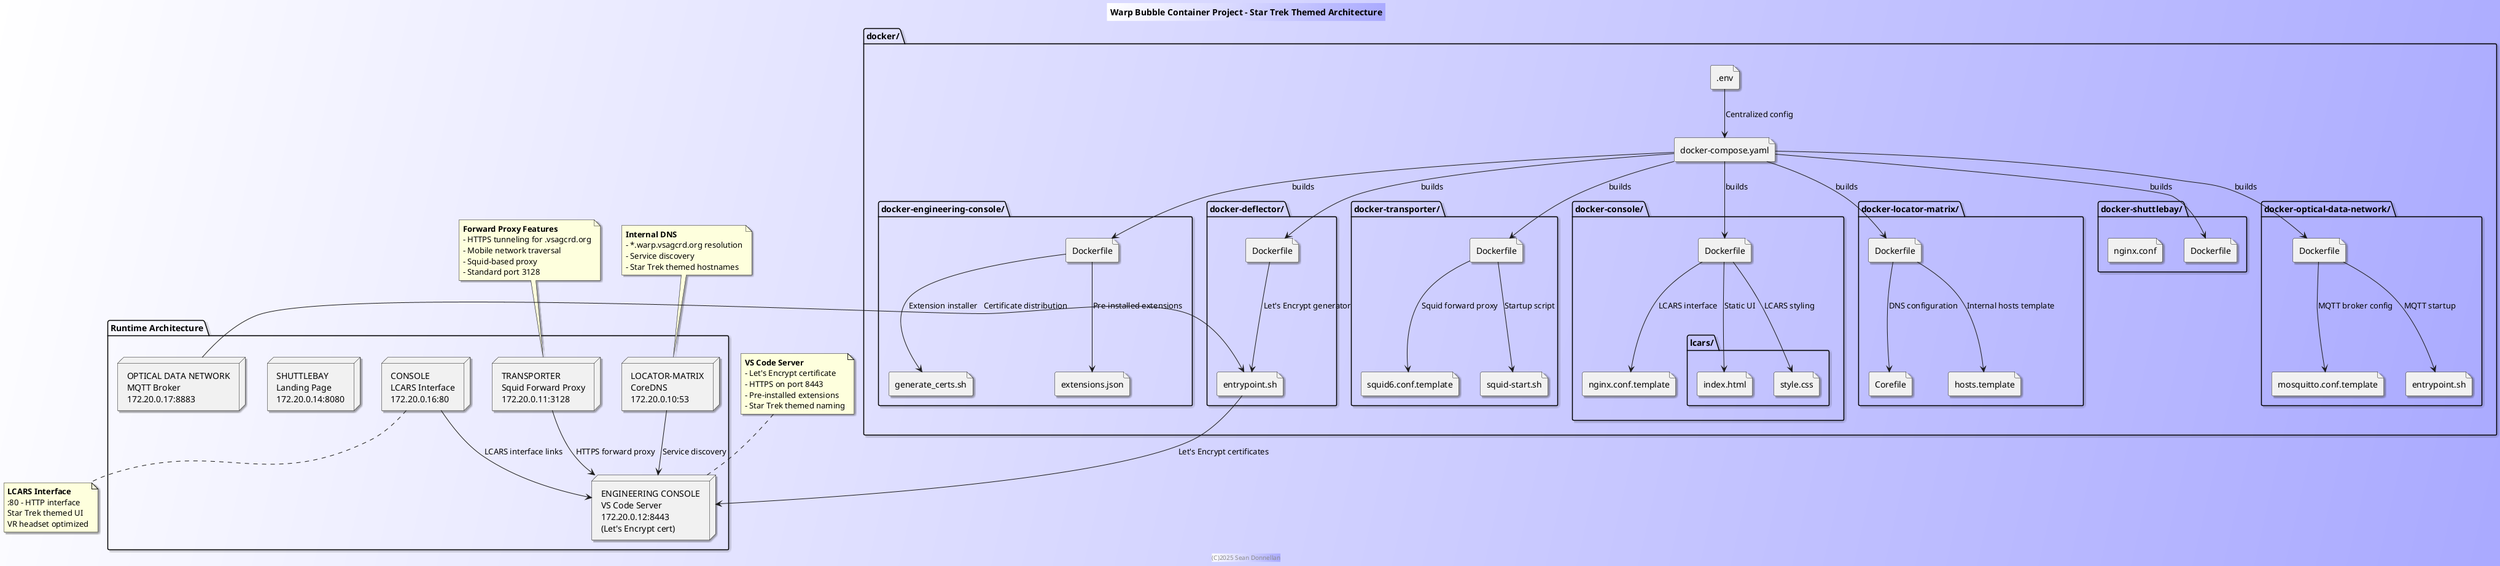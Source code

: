@startuml config-overview
title Warp Bubble Container Project - Star Trek Themed Architecture
footer (C)2025 Sean Donnellan

skinparam shadowing 1
skinparam BackgroundColor #fff/aaf
skinparam participantBackgroundColor #fff/aaf

package "docker/" {
  file "docker-compose.yaml" as compose
  file ".env" as central_env
  
  package "docker-engineering-console/" {
    file "Dockerfile" as engineering_docker
    file "generate_certs.sh" as cert_script
    file "extensions.json" as extensions
  }
  
  package "docker-deflector/" {
    file "Dockerfile" as deflector_docker
    file "entrypoint.sh" as deflector_entry
  }
  
  package "docker-transporter/" {
    file "Dockerfile" as transporter_docker
    file "squid6.conf.template" as squid_config
    file "squid-start.sh" as squid_start
  }
  
  package "docker-console/" {
    file "Dockerfile" as console_docker
    file "nginx.conf.template" as nginx_lcars
    package "lcars/" {
      file "index.html" as lcars_html
      file "style.css" as lcars_css
    }
  }
  
  package "docker-locator-matrix/" {
    file "Dockerfile" as locator_docker
    file "Corefile" as coredns_config
    file "hosts.template" as coredns_hosts
  }
  
  package "docker-shuttlebay/" {
    file "Dockerfile" as shuttlebay_docker
    file "nginx.conf" as shuttlebay_nginx
  }
  
  package "docker-optical-data-network/" {
    file "Dockerfile" as odn_docker
    file "mosquitto.conf.template" as mqtt_config
    file "entrypoint.sh" as mqtt_entry
  }
}

package "Runtime Architecture" {
  node "TRANSPORTER\nSquid Forward Proxy\n172.20.0.11:3128" as transporter_runtime
  node "ENGINEERING CONSOLE\nVS Code Server\n172.20.0.12:8443\n(Let's Encrypt cert)" as engineering_runtime
  node "LOCATOR-MATRIX\nCoreDNS\n172.20.0.10:53" as locator_runtime
  node "CONSOLE\nLCARS Interface\n172.20.0.16:80" as console_runtime
  node "SHUTTLEBAY\nLanding Page\n172.20.0.14:8080" as shuttlebay_runtime
  node "OPTICAL DATA NETWORK\nMQTT Broker\n172.20.0.17:8883" as odn_runtime
}

' Configuration relationships
compose --> engineering_docker : builds
compose --> deflector_docker : builds
compose --> transporter_docker : builds
compose --> console_docker : builds
compose --> locator_docker : builds
compose --> shuttlebay_docker : builds
compose --> odn_docker : builds

central_env --> compose : Centralized config

transporter_docker --> squid_config : Squid forward proxy
transporter_docker --> squid_start : Startup script

console_docker --> nginx_lcars : LCARS interface  
console_docker --> lcars_html : Static UI
console_docker --> lcars_css : LCARS styling

engineering_docker --> cert_script : Extension installer
engineering_docker --> extensions : Pre-installed extensions

deflector_docker --> deflector_entry : Let's Encrypt generator

locator_docker --> coredns_config : DNS configuration
locator_docker --> coredns_hosts : Internal hosts template

odn_docker --> mqtt_config : MQTT broker config
odn_docker --> mqtt_entry : MQTT startup

' Runtime relationships
transporter_runtime --> engineering_runtime : HTTPS forward proxy
console_runtime --> engineering_runtime : LCARS interface links
locator_runtime --> engineering_runtime : Service discovery
deflector_entry --> engineering_runtime : Let's Encrypt certificates
odn_runtime --> deflector_entry : Certificate distribution

note top of transporter_runtime
**Forward Proxy Features**
- HTTPS tunneling for .vsagcrd.org
- Mobile network traversal
- Squid-based proxy
- Standard port 3128
end note

note top of engineering_runtime
**VS Code Server**
- Let's Encrypt certificate
- HTTPS on port 8443
- Pre-installed extensions
- Star Trek themed naming
end note

note top of locator_runtime
**Internal DNS**
- *.warp.vsagcrd.org resolution
- Service discovery
- Star Trek themed hostnames
end note

note bottom of console_runtime
**LCARS Interface**
:80 - HTTP interface
Star Trek themed UI
VR headset optimized
end note

@enduml
